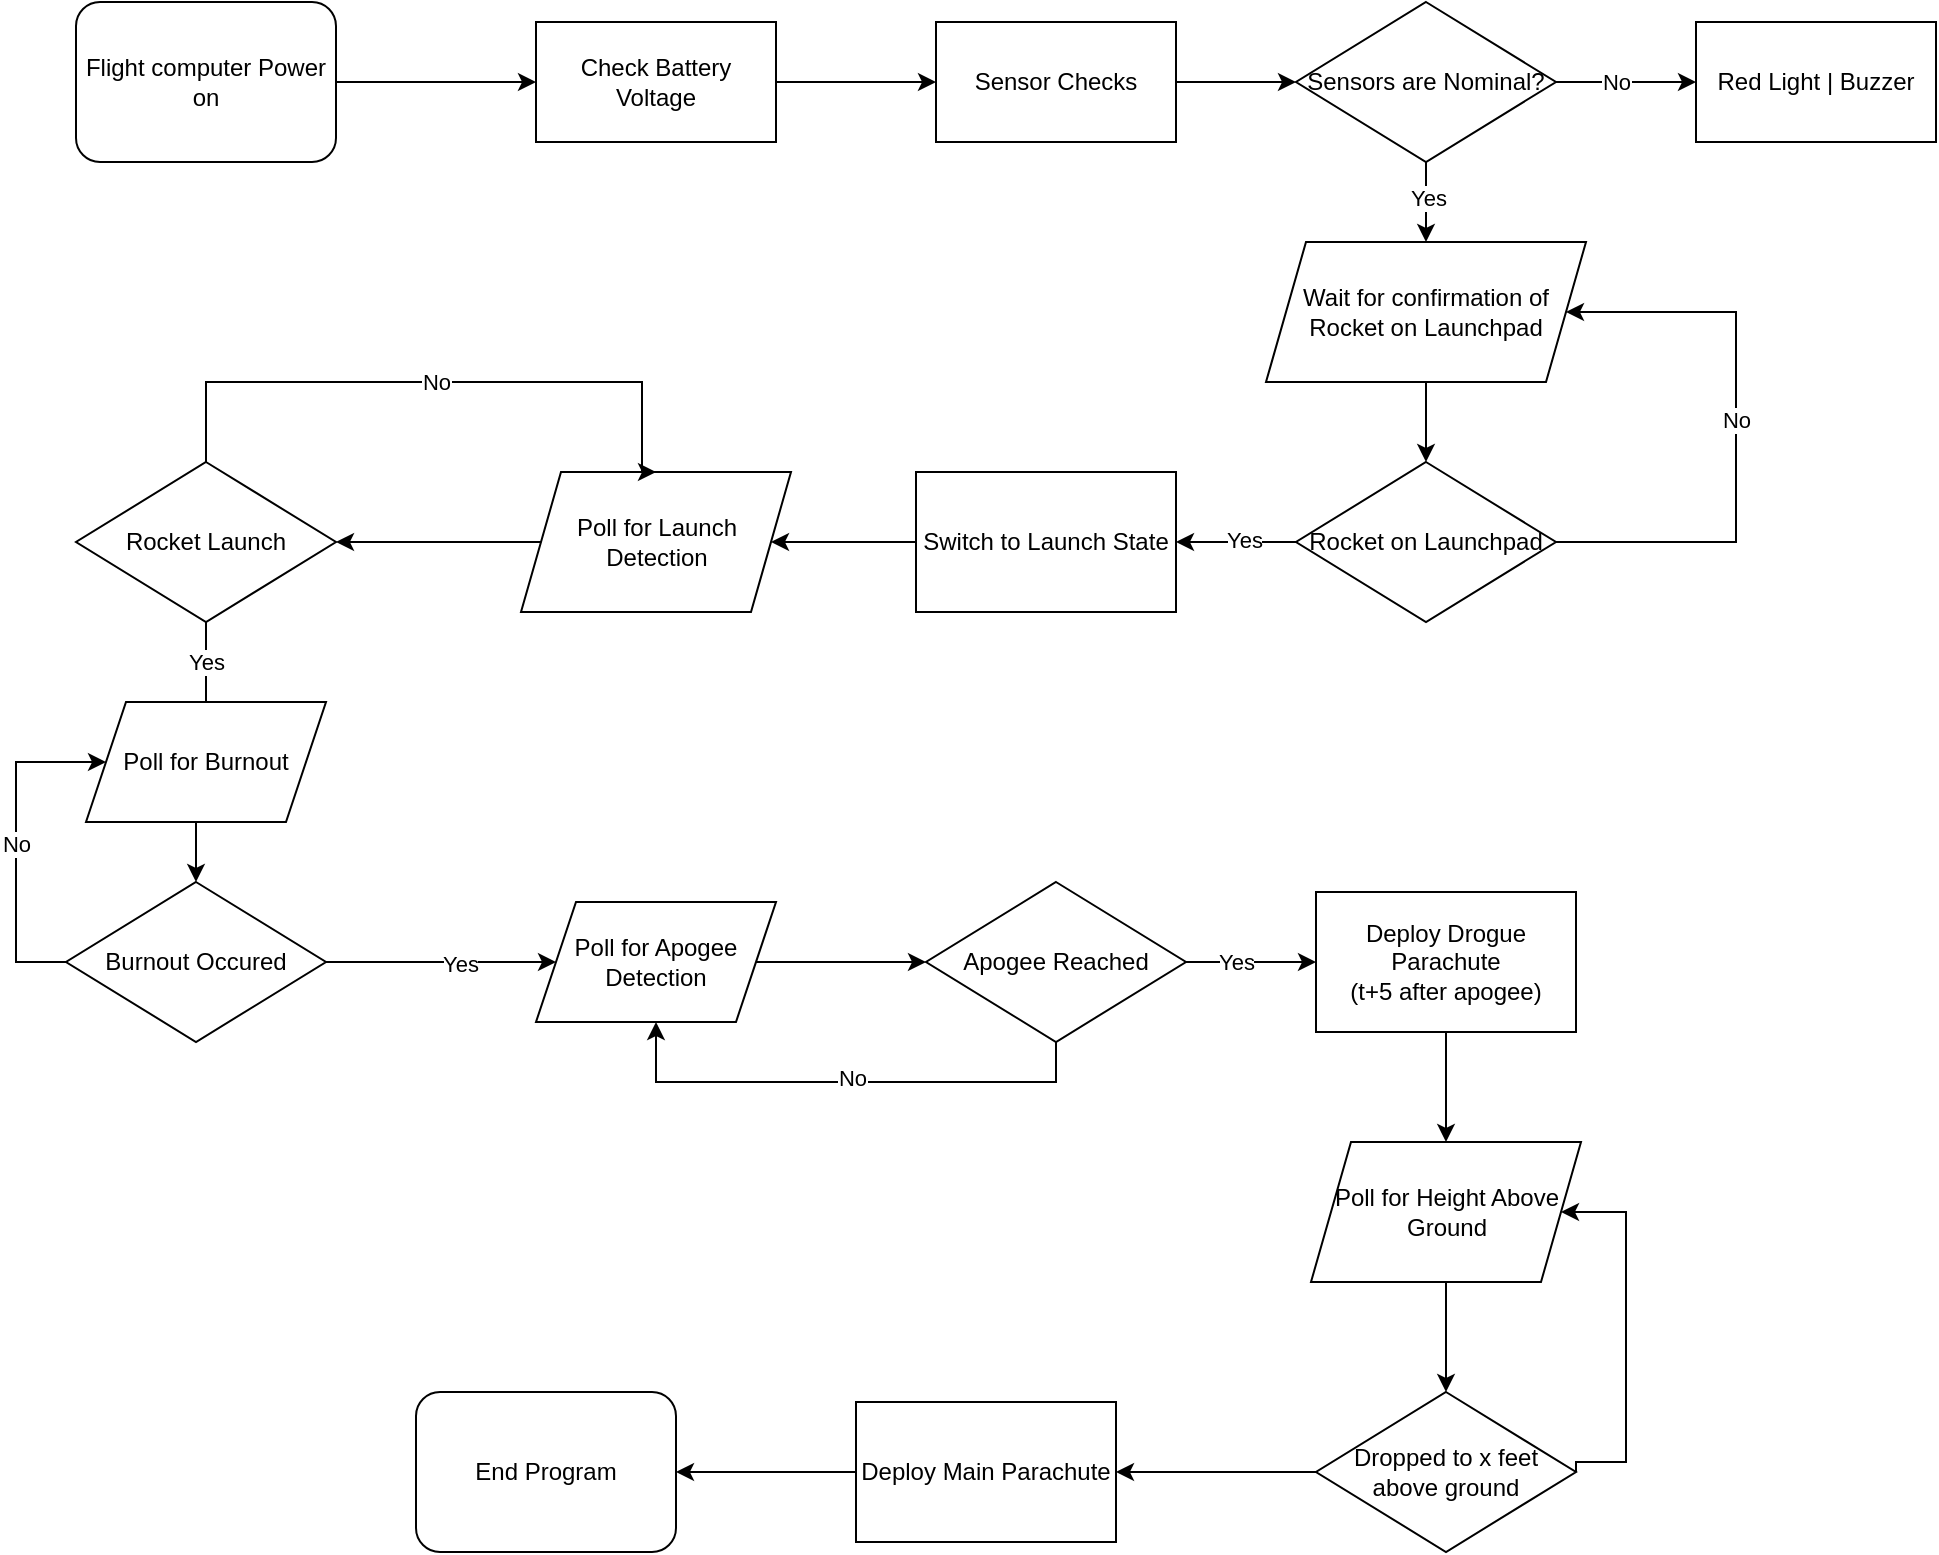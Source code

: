 <mxfile version="14.5.8"><diagram id="CLGV796iT8Bt2NTCXqjM" name="Page-1"><mxGraphModel dx="1355" dy="799" grid="1" gridSize="10" guides="1" tooltips="1" connect="1" arrows="1" fold="1" page="1" pageScale="1" pageWidth="850" pageHeight="1100" math="0" shadow="0"><root><mxCell id="0"/><mxCell id="1" parent="0"/><mxCell id="YvLTX-2yhY8gKhGtJcRM-10" style="edgeStyle=orthogonalEdgeStyle;rounded=0;orthogonalLoop=1;jettySize=auto;html=1;exitX=1;exitY=0.5;exitDx=0;exitDy=0;" edge="1" parent="1" source="YvLTX-2yhY8gKhGtJcRM-1" target="YvLTX-2yhY8gKhGtJcRM-2"><mxGeometry relative="1" as="geometry"/></mxCell><mxCell id="YvLTX-2yhY8gKhGtJcRM-1" value="Flight computer Power on " style="rounded=1;whiteSpace=wrap;html=1;" vertex="1" parent="1"><mxGeometry x="110" y="80" width="130" height="80" as="geometry"/></mxCell><mxCell id="YvLTX-2yhY8gKhGtJcRM-11" style="edgeStyle=orthogonalEdgeStyle;rounded=0;orthogonalLoop=1;jettySize=auto;html=1;exitX=1;exitY=0.5;exitDx=0;exitDy=0;" edge="1" parent="1" source="YvLTX-2yhY8gKhGtJcRM-2" target="YvLTX-2yhY8gKhGtJcRM-3"><mxGeometry relative="1" as="geometry"/></mxCell><mxCell id="YvLTX-2yhY8gKhGtJcRM-2" value="Check Battery Voltage" style="rounded=0;whiteSpace=wrap;html=1;" vertex="1" parent="1"><mxGeometry x="340" y="90" width="120" height="60" as="geometry"/></mxCell><mxCell id="YvLTX-2yhY8gKhGtJcRM-12" style="edgeStyle=orthogonalEdgeStyle;rounded=0;orthogonalLoop=1;jettySize=auto;html=1;exitX=1;exitY=0.5;exitDx=0;exitDy=0;entryX=0;entryY=0.5;entryDx=0;entryDy=0;" edge="1" parent="1" source="YvLTX-2yhY8gKhGtJcRM-3" target="YvLTX-2yhY8gKhGtJcRM-4"><mxGeometry relative="1" as="geometry"/></mxCell><mxCell id="YvLTX-2yhY8gKhGtJcRM-3" value="Sensor Checks" style="rounded=0;whiteSpace=wrap;html=1;" vertex="1" parent="1"><mxGeometry x="540" y="90" width="120" height="60" as="geometry"/></mxCell><mxCell id="YvLTX-2yhY8gKhGtJcRM-7" style="edgeStyle=orthogonalEdgeStyle;rounded=0;orthogonalLoop=1;jettySize=auto;html=1;exitX=1;exitY=0.5;exitDx=0;exitDy=0;entryX=0;entryY=0.5;entryDx=0;entryDy=0;" edge="1" parent="1" source="YvLTX-2yhY8gKhGtJcRM-4" target="YvLTX-2yhY8gKhGtJcRM-6"><mxGeometry relative="1" as="geometry"/></mxCell><mxCell id="YvLTX-2yhY8gKhGtJcRM-42" value="&lt;div&gt;No&lt;/div&gt;" style="edgeLabel;html=1;align=center;verticalAlign=middle;resizable=0;points=[];" vertex="1" connectable="0" parent="YvLTX-2yhY8gKhGtJcRM-7"><mxGeometry x="0.098" relative="1" as="geometry"><mxPoint x="-8.33" as="offset"/></mxGeometry></mxCell><mxCell id="YvLTX-2yhY8gKhGtJcRM-9" style="edgeStyle=orthogonalEdgeStyle;rounded=0;orthogonalLoop=1;jettySize=auto;html=1;exitX=0.5;exitY=1;exitDx=0;exitDy=0;entryX=0.5;entryY=0;entryDx=0;entryDy=0;" edge="1" parent="1" source="YvLTX-2yhY8gKhGtJcRM-4"><mxGeometry relative="1" as="geometry"><mxPoint x="785" y="200" as="targetPoint"/></mxGeometry></mxCell><mxCell id="YvLTX-2yhY8gKhGtJcRM-41" value="&lt;div&gt;Yes&lt;/div&gt;" style="edgeLabel;html=1;align=center;verticalAlign=middle;resizable=0;points=[];" vertex="1" connectable="0" parent="YvLTX-2yhY8gKhGtJcRM-9"><mxGeometry x="-0.142" y="1" relative="1" as="geometry"><mxPoint as="offset"/></mxGeometry></mxCell><mxCell id="YvLTX-2yhY8gKhGtJcRM-4" value="Sensors are Nominal?" style="rhombus;whiteSpace=wrap;html=1;" vertex="1" parent="1"><mxGeometry x="720" y="80" width="130" height="80" as="geometry"/></mxCell><mxCell id="YvLTX-2yhY8gKhGtJcRM-6" value="Red Light | Buzzer" style="rounded=0;whiteSpace=wrap;html=1;" vertex="1" parent="1"><mxGeometry x="920" y="90" width="120" height="60" as="geometry"/></mxCell><mxCell id="YvLTX-2yhY8gKhGtJcRM-37" style="edgeStyle=orthogonalEdgeStyle;rounded=0;orthogonalLoop=1;jettySize=auto;html=1;exitX=0;exitY=0.5;exitDx=0;exitDy=0;entryX=1;entryY=0.5;entryDx=0;entryDy=0;" edge="1" parent="1" source="YvLTX-2yhY8gKhGtJcRM-13" target="YvLTX-2yhY8gKhGtJcRM-18"><mxGeometry relative="1" as="geometry"/></mxCell><mxCell id="YvLTX-2yhY8gKhGtJcRM-13" value="Poll for Launch Detection" style="shape=parallelogram;perimeter=parallelogramPerimeter;whiteSpace=wrap;html=1;fixedSize=1;" vertex="1" parent="1"><mxGeometry x="332.5" y="315" width="135" height="70" as="geometry"/></mxCell><mxCell id="YvLTX-2yhY8gKhGtJcRM-45" style="edgeStyle=orthogonalEdgeStyle;rounded=0;orthogonalLoop=1;jettySize=auto;html=1;exitX=0.5;exitY=1;exitDx=0;exitDy=0;" edge="1" parent="1" source="YvLTX-2yhY8gKhGtJcRM-18"><mxGeometry relative="1" as="geometry"><mxPoint x="175" y="460" as="targetPoint"/><Array as="points"><mxPoint x="175" y="460"/></Array></mxGeometry></mxCell><mxCell id="YvLTX-2yhY8gKhGtJcRM-46" value="Yes" style="edgeLabel;html=1;align=center;verticalAlign=middle;resizable=0;points=[];" vertex="1" connectable="0" parent="YvLTX-2yhY8gKhGtJcRM-45"><mxGeometry x="-0.179" y="-1" relative="1" as="geometry"><mxPoint x="1" y="-9" as="offset"/></mxGeometry></mxCell><mxCell id="YvLTX-2yhY8gKhGtJcRM-49" style="edgeStyle=orthogonalEdgeStyle;rounded=0;orthogonalLoop=1;jettySize=auto;html=1;exitX=0.5;exitY=0;exitDx=0;exitDy=0;entryX=0.5;entryY=0;entryDx=0;entryDy=0;" edge="1" parent="1" source="YvLTX-2yhY8gKhGtJcRM-18" target="YvLTX-2yhY8gKhGtJcRM-13"><mxGeometry relative="1" as="geometry"><Array as="points"><mxPoint x="175" y="270"/><mxPoint x="393" y="270"/></Array></mxGeometry></mxCell><mxCell id="YvLTX-2yhY8gKhGtJcRM-50" value="&lt;div&gt;No&lt;/div&gt;" style="edgeLabel;html=1;align=center;verticalAlign=middle;resizable=0;points=[];" vertex="1" connectable="0" parent="YvLTX-2yhY8gKhGtJcRM-49"><mxGeometry x="0.061" y="-1" relative="1" as="geometry"><mxPoint x="-10" y="-1" as="offset"/></mxGeometry></mxCell><mxCell id="YvLTX-2yhY8gKhGtJcRM-18" value="Rocket Launch" style="rhombus;whiteSpace=wrap;html=1;" vertex="1" parent="1"><mxGeometry x="110" y="310" width="130" height="80" as="geometry"/></mxCell><mxCell id="YvLTX-2yhY8gKhGtJcRM-23" style="edgeStyle=orthogonalEdgeStyle;rounded=0;orthogonalLoop=1;jettySize=auto;html=1;exitX=0.5;exitY=1;exitDx=0;exitDy=0;entryX=0.5;entryY=0;entryDx=0;entryDy=0;" edge="1" parent="1" source="YvLTX-2yhY8gKhGtJcRM-19" target="YvLTX-2yhY8gKhGtJcRM-22"><mxGeometry relative="1" as="geometry"/></mxCell><mxCell id="YvLTX-2yhY8gKhGtJcRM-19" value="&lt;p style=&quot;line-height: 120%&quot;&gt;Wait for confirmation of Rocket on Launchpad &lt;/p&gt;" style="shape=parallelogram;perimeter=parallelogramPerimeter;whiteSpace=wrap;html=1;fixedSize=1;" vertex="1" parent="1"><mxGeometry x="705" y="200" width="160" height="70" as="geometry"/></mxCell><mxCell id="YvLTX-2yhY8gKhGtJcRM-32" style="edgeStyle=orthogonalEdgeStyle;rounded=0;orthogonalLoop=1;jettySize=auto;html=1;exitX=1;exitY=0.5;exitDx=0;exitDy=0;entryX=1;entryY=0.5;entryDx=0;entryDy=0;" edge="1" parent="1" source="YvLTX-2yhY8gKhGtJcRM-22" target="YvLTX-2yhY8gKhGtJcRM-19"><mxGeometry relative="1" as="geometry"><Array as="points"><mxPoint x="940" y="350"/><mxPoint x="940" y="235"/></Array></mxGeometry></mxCell><mxCell id="YvLTX-2yhY8gKhGtJcRM-44" value="No" style="edgeLabel;html=1;align=center;verticalAlign=middle;resizable=0;points=[];" vertex="1" connectable="0" parent="YvLTX-2yhY8gKhGtJcRM-32"><mxGeometry x="0.044" relative="1" as="geometry"><mxPoint as="offset"/></mxGeometry></mxCell><mxCell id="YvLTX-2yhY8gKhGtJcRM-35" style="edgeStyle=orthogonalEdgeStyle;rounded=0;orthogonalLoop=1;jettySize=auto;html=1;exitX=0;exitY=0.5;exitDx=0;exitDy=0;entryX=1;entryY=0.5;entryDx=0;entryDy=0;" edge="1" parent="1" source="YvLTX-2yhY8gKhGtJcRM-22" target="YvLTX-2yhY8gKhGtJcRM-25"><mxGeometry relative="1" as="geometry"/></mxCell><mxCell id="YvLTX-2yhY8gKhGtJcRM-43" value="Yes" style="edgeLabel;html=1;align=center;verticalAlign=middle;resizable=0;points=[];" vertex="1" connectable="0" parent="YvLTX-2yhY8gKhGtJcRM-35"><mxGeometry x="-0.115" y="-1" relative="1" as="geometry"><mxPoint as="offset"/></mxGeometry></mxCell><mxCell id="YvLTX-2yhY8gKhGtJcRM-22" value="Rocket on Launchpad" style="rhombus;whiteSpace=wrap;html=1;" vertex="1" parent="1"><mxGeometry x="720" y="310" width="130" height="80" as="geometry"/></mxCell><mxCell id="YvLTX-2yhY8gKhGtJcRM-36" style="edgeStyle=orthogonalEdgeStyle;rounded=0;orthogonalLoop=1;jettySize=auto;html=1;exitX=0;exitY=0.5;exitDx=0;exitDy=0;entryX=1;entryY=0.5;entryDx=0;entryDy=0;" edge="1" parent="1" source="YvLTX-2yhY8gKhGtJcRM-25" target="YvLTX-2yhY8gKhGtJcRM-13"><mxGeometry relative="1" as="geometry"><mxPoint x="490" y="350" as="targetPoint"/></mxGeometry></mxCell><mxCell id="YvLTX-2yhY8gKhGtJcRM-25" value="Switch to Launch State" style="rounded=0;whiteSpace=wrap;html=1;" vertex="1" parent="1"><mxGeometry x="530" y="315" width="130" height="70" as="geometry"/></mxCell><mxCell id="YvLTX-2yhY8gKhGtJcRM-54" style="edgeStyle=orthogonalEdgeStyle;rounded=0;orthogonalLoop=1;jettySize=auto;html=1;exitX=0.5;exitY=1;exitDx=0;exitDy=0;entryX=0.5;entryY=0;entryDx=0;entryDy=0;" edge="1" parent="1" source="YvLTX-2yhY8gKhGtJcRM-52" target="YvLTX-2yhY8gKhGtJcRM-53"><mxGeometry relative="1" as="geometry"/></mxCell><mxCell id="YvLTX-2yhY8gKhGtJcRM-52" value="Poll for Burnout" style="shape=parallelogram;perimeter=parallelogramPerimeter;whiteSpace=wrap;html=1;fixedSize=1;" vertex="1" parent="1"><mxGeometry x="115" y="430" width="120" height="60" as="geometry"/></mxCell><mxCell id="YvLTX-2yhY8gKhGtJcRM-55" style="edgeStyle=orthogonalEdgeStyle;rounded=0;orthogonalLoop=1;jettySize=auto;html=1;exitX=0;exitY=0.5;exitDx=0;exitDy=0;entryX=0;entryY=0.5;entryDx=0;entryDy=0;" edge="1" parent="1" source="YvLTX-2yhY8gKhGtJcRM-53" target="YvLTX-2yhY8gKhGtJcRM-52"><mxGeometry relative="1" as="geometry"><Array as="points"><mxPoint x="80" y="560"/><mxPoint x="80" y="460"/></Array></mxGeometry></mxCell><mxCell id="YvLTX-2yhY8gKhGtJcRM-57" value="No" style="edgeLabel;html=1;align=center;verticalAlign=middle;resizable=0;points=[];" vertex="1" connectable="0" parent="YvLTX-2yhY8gKhGtJcRM-55"><mxGeometry x="-0.009" relative="1" as="geometry"><mxPoint as="offset"/></mxGeometry></mxCell><mxCell id="YvLTX-2yhY8gKhGtJcRM-60" style="edgeStyle=orthogonalEdgeStyle;rounded=0;orthogonalLoop=1;jettySize=auto;html=1;exitX=1;exitY=0.5;exitDx=0;exitDy=0;entryX=0;entryY=0.5;entryDx=0;entryDy=0;" edge="1" parent="1" source="YvLTX-2yhY8gKhGtJcRM-53" target="YvLTX-2yhY8gKhGtJcRM-59"><mxGeometry relative="1" as="geometry"><Array as="points"><mxPoint x="350" y="560"/></Array></mxGeometry></mxCell><mxCell id="YvLTX-2yhY8gKhGtJcRM-61" value="Yes" style="edgeLabel;html=1;align=center;verticalAlign=middle;resizable=0;points=[];" vertex="1" connectable="0" parent="YvLTX-2yhY8gKhGtJcRM-60"><mxGeometry x="0.154" y="-1" relative="1" as="geometry"><mxPoint as="offset"/></mxGeometry></mxCell><mxCell id="YvLTX-2yhY8gKhGtJcRM-53" value="Burnout Occured" style="rhombus;whiteSpace=wrap;html=1;" vertex="1" parent="1"><mxGeometry x="105" y="520" width="130" height="80" as="geometry"/></mxCell><mxCell id="YvLTX-2yhY8gKhGtJcRM-63" style="edgeStyle=orthogonalEdgeStyle;rounded=0;orthogonalLoop=1;jettySize=auto;html=1;exitX=1;exitY=0.5;exitDx=0;exitDy=0;entryX=0;entryY=0.5;entryDx=0;entryDy=0;" edge="1" parent="1" source="YvLTX-2yhY8gKhGtJcRM-59" target="YvLTX-2yhY8gKhGtJcRM-62"><mxGeometry relative="1" as="geometry"/></mxCell><mxCell id="YvLTX-2yhY8gKhGtJcRM-59" value="Poll for Apogee Detection" style="shape=parallelogram;perimeter=parallelogramPerimeter;whiteSpace=wrap;html=1;fixedSize=1;" vertex="1" parent="1"><mxGeometry x="340" y="530" width="120" height="60" as="geometry"/></mxCell><mxCell id="YvLTX-2yhY8gKhGtJcRM-64" style="edgeStyle=orthogonalEdgeStyle;rounded=0;orthogonalLoop=1;jettySize=auto;html=1;exitX=0.5;exitY=1;exitDx=0;exitDy=0;entryX=0.5;entryY=1;entryDx=0;entryDy=0;" edge="1" parent="1" source="YvLTX-2yhY8gKhGtJcRM-62" target="YvLTX-2yhY8gKhGtJcRM-59"><mxGeometry relative="1" as="geometry"/></mxCell><mxCell id="YvLTX-2yhY8gKhGtJcRM-65" value="No" style="edgeLabel;html=1;align=center;verticalAlign=middle;resizable=0;points=[];" vertex="1" connectable="0" parent="YvLTX-2yhY8gKhGtJcRM-64"><mxGeometry x="-0.103" y="-2" relative="1" as="geometry"><mxPoint x="-9.8" as="offset"/></mxGeometry></mxCell><mxCell id="YvLTX-2yhY8gKhGtJcRM-69" style="edgeStyle=orthogonalEdgeStyle;rounded=0;orthogonalLoop=1;jettySize=auto;html=1;exitX=1;exitY=0.5;exitDx=0;exitDy=0;entryX=0;entryY=0.5;entryDx=0;entryDy=0;" edge="1" parent="1" source="YvLTX-2yhY8gKhGtJcRM-62" target="YvLTX-2yhY8gKhGtJcRM-68"><mxGeometry relative="1" as="geometry"/></mxCell><mxCell id="YvLTX-2yhY8gKhGtJcRM-70" value="Yes" style="edgeLabel;html=1;align=center;verticalAlign=middle;resizable=0;points=[];" vertex="1" connectable="0" parent="YvLTX-2yhY8gKhGtJcRM-69"><mxGeometry x="0.175" y="-1" relative="1" as="geometry"><mxPoint x="-13.4" y="-1" as="offset"/></mxGeometry></mxCell><mxCell id="YvLTX-2yhY8gKhGtJcRM-62" value="Apogee Reached" style="rhombus;whiteSpace=wrap;html=1;" vertex="1" parent="1"><mxGeometry x="535" y="520" width="130" height="80" as="geometry"/></mxCell><mxCell id="YvLTX-2yhY8gKhGtJcRM-78" style="edgeStyle=orthogonalEdgeStyle;rounded=0;orthogonalLoop=1;jettySize=auto;html=1;exitX=0.5;exitY=1;exitDx=0;exitDy=0;entryX=0.5;entryY=0;entryDx=0;entryDy=0;" edge="1" parent="1" source="YvLTX-2yhY8gKhGtJcRM-68" target="YvLTX-2yhY8gKhGtJcRM-74"><mxGeometry relative="1" as="geometry"/></mxCell><mxCell id="YvLTX-2yhY8gKhGtJcRM-68" value="&lt;div&gt;Deploy Drogue Parachute&lt;/div&gt;&lt;div&gt; (t+5 after apogee)&lt;/div&gt;" style="rounded=0;whiteSpace=wrap;html=1;" vertex="1" parent="1"><mxGeometry x="730" y="525" width="130" height="70" as="geometry"/></mxCell><mxCell id="YvLTX-2yhY8gKhGtJcRM-75" style="edgeStyle=orthogonalEdgeStyle;rounded=0;orthogonalLoop=1;jettySize=auto;html=1;exitX=0;exitY=0.5;exitDx=0;exitDy=0;entryX=1;entryY=0.5;entryDx=0;entryDy=0;" edge="1" parent="1" source="YvLTX-2yhY8gKhGtJcRM-71" target="YvLTX-2yhY8gKhGtJcRM-73"><mxGeometry relative="1" as="geometry"/></mxCell><mxCell id="YvLTX-2yhY8gKhGtJcRM-76" style="edgeStyle=orthogonalEdgeStyle;rounded=0;orthogonalLoop=1;jettySize=auto;html=1;exitX=1;exitY=0.5;exitDx=0;exitDy=0;entryX=1;entryY=0.5;entryDx=0;entryDy=0;" edge="1" parent="1" source="YvLTX-2yhY8gKhGtJcRM-71" target="YvLTX-2yhY8gKhGtJcRM-74"><mxGeometry relative="1" as="geometry"><Array as="points"><mxPoint x="885" y="810"/><mxPoint x="885" y="685"/></Array></mxGeometry></mxCell><mxCell id="YvLTX-2yhY8gKhGtJcRM-71" value="Dropped to x feet above ground" style="rhombus;whiteSpace=wrap;html=1;" vertex="1" parent="1"><mxGeometry x="730" y="775" width="130" height="80" as="geometry"/></mxCell><mxCell id="YvLTX-2yhY8gKhGtJcRM-80" style="edgeStyle=orthogonalEdgeStyle;rounded=0;orthogonalLoop=1;jettySize=auto;html=1;exitX=0;exitY=0.5;exitDx=0;exitDy=0;entryX=1;entryY=0.5;entryDx=0;entryDy=0;" edge="1" parent="1" source="YvLTX-2yhY8gKhGtJcRM-73" target="YvLTX-2yhY8gKhGtJcRM-79"><mxGeometry relative="1" as="geometry"/></mxCell><mxCell id="YvLTX-2yhY8gKhGtJcRM-73" value="&lt;div&gt;Deploy Main Parachute&lt;/div&gt;" style="rounded=0;whiteSpace=wrap;html=1;" vertex="1" parent="1"><mxGeometry x="500" y="780" width="130" height="70" as="geometry"/></mxCell><mxCell id="YvLTX-2yhY8gKhGtJcRM-77" style="edgeStyle=orthogonalEdgeStyle;rounded=0;orthogonalLoop=1;jettySize=auto;html=1;exitX=0.5;exitY=1;exitDx=0;exitDy=0;entryX=0.5;entryY=0;entryDx=0;entryDy=0;" edge="1" parent="1" source="YvLTX-2yhY8gKhGtJcRM-74" target="YvLTX-2yhY8gKhGtJcRM-71"><mxGeometry relative="1" as="geometry"/></mxCell><mxCell id="YvLTX-2yhY8gKhGtJcRM-74" value="Poll for Height Above Ground" style="shape=parallelogram;perimeter=parallelogramPerimeter;whiteSpace=wrap;html=1;fixedSize=1;" vertex="1" parent="1"><mxGeometry x="727.5" y="650" width="135" height="70" as="geometry"/></mxCell><mxCell id="YvLTX-2yhY8gKhGtJcRM-79" value="End Program" style="rounded=1;whiteSpace=wrap;html=1;" vertex="1" parent="1"><mxGeometry x="280" y="775" width="130" height="80" as="geometry"/></mxCell></root></mxGraphModel></diagram></mxfile>